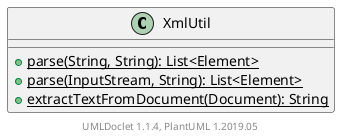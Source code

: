 @startuml

    class XmlUtil [[XmlUtil.html]] {
        {static} +parse(String, String): List<Element>
        {static} +parse(InputStream, String): List<Element>
        {static} +extractTextFromDocument(Document): String
    }


    center footer UMLDoclet 1.1.4, PlantUML 1.2019.05
@enduml
